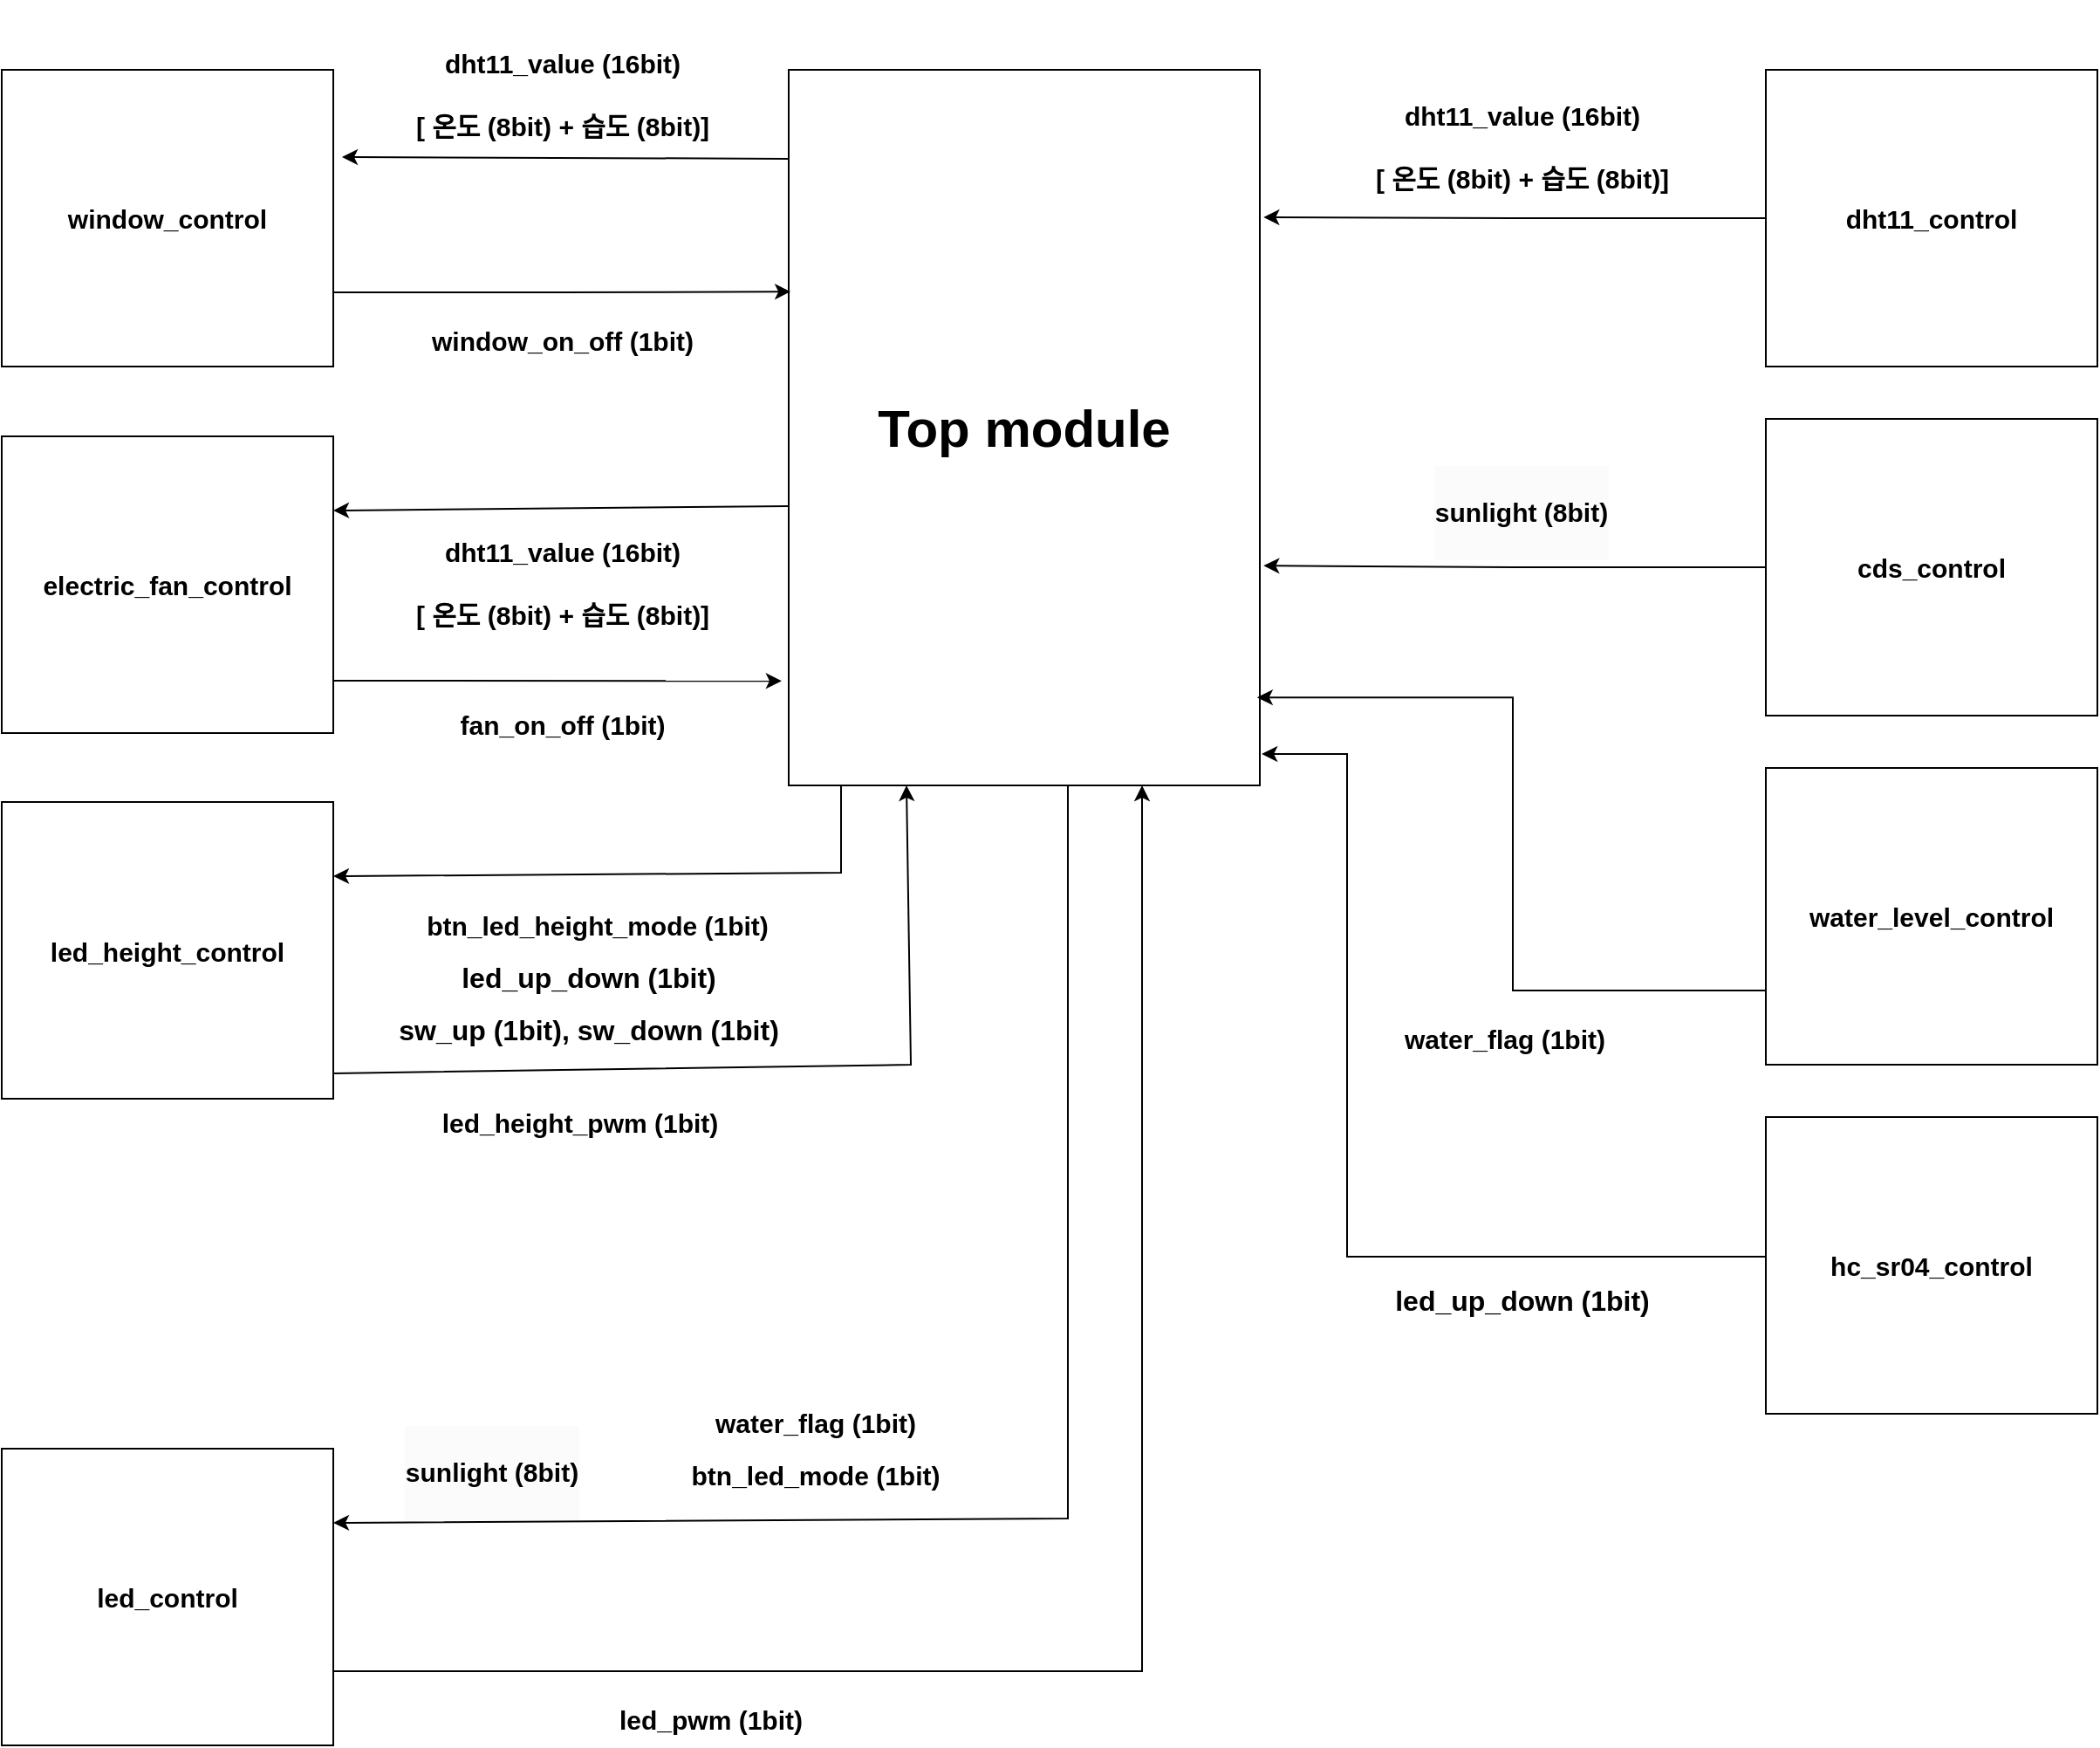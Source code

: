 <mxfile version="24.7.7">
  <diagram name="페이지-1" id="ERCywD1S1VB0S2RnE942">
    <mxGraphModel dx="2501" dy="746" grid="1" gridSize="10" guides="1" tooltips="1" connect="1" arrows="1" fold="1" page="1" pageScale="1" pageWidth="827" pageHeight="1169" math="0" shadow="0">
      <root>
        <mxCell id="0" />
        <mxCell id="1" parent="0" />
        <mxCell id="mhYBmBHg178xC_YXUhA_-1" value="&lt;font style=&quot;font-size: 30px;&quot;&gt;&lt;b&gt;Top module&lt;/b&gt;&lt;/font&gt;" style="rounded=0;whiteSpace=wrap;html=1;" parent="1" vertex="1">
          <mxGeometry x="-110" y="80" width="270" height="410" as="geometry" />
        </mxCell>
        <mxCell id="mhYBmBHg178xC_YXUhA_-2" value="&lt;font style=&quot;font-size: 15px;&quot;&gt;&lt;b&gt;dht11_control&lt;/b&gt;&lt;/font&gt;" style="rounded=0;whiteSpace=wrap;html=1;" parent="1" vertex="1">
          <mxGeometry x="450" y="80" width="190" height="170" as="geometry" />
        </mxCell>
        <mxCell id="mhYBmBHg178xC_YXUhA_-10" value="&lt;div&gt;&lt;font style=&quot;font-size: 15px;&quot;&gt;&lt;b&gt;&lt;br&gt;&lt;/b&gt;&lt;/font&gt;&lt;/div&gt;&lt;font style=&quot;font-size: 15px;&quot;&gt;&lt;b&gt;&lt;div&gt;&lt;font style=&quot;font-size: 15px;&quot;&gt;&lt;b&gt;dht11_value (16bit)&lt;/b&gt;&lt;/font&gt;&lt;/div&gt;&lt;div&gt;&lt;font style=&quot;font-size: 15px;&quot;&gt;&lt;b&gt;&lt;br&gt;&lt;/b&gt;&lt;/font&gt;&lt;/div&gt;&lt;div&gt;&lt;font style=&quot;font-size: 15px;&quot;&gt;&lt;b&gt;[ 온도 (8bit) + 습도 (8bit)]&lt;/b&gt;&lt;/font&gt;&lt;/div&gt;&lt;/b&gt;&lt;/font&gt;" style="text;html=1;align=center;verticalAlign=middle;resizable=0;points=[];autosize=1;strokeColor=none;fillColor=none;" parent="1" vertex="1">
          <mxGeometry x="210" y="70" width="200" height="90" as="geometry" />
        </mxCell>
        <mxCell id="mhYBmBHg178xC_YXUhA_-13" style="edgeStyle=orthogonalEdgeStyle;rounded=0;orthogonalLoop=1;jettySize=auto;html=1;entryX=1.008;entryY=0.206;entryDx=0;entryDy=0;entryPerimeter=0;" parent="1" source="mhYBmBHg178xC_YXUhA_-2" target="mhYBmBHg178xC_YXUhA_-1" edge="1">
          <mxGeometry relative="1" as="geometry" />
        </mxCell>
        <mxCell id="mhYBmBHg178xC_YXUhA_-15" value="&lt;span style=&quot;font-size: 15px;&quot;&gt;&lt;b&gt;cds_control&lt;/b&gt;&lt;/span&gt;" style="rounded=0;whiteSpace=wrap;html=1;" parent="1" vertex="1">
          <mxGeometry x="450" y="280" width="190" height="170" as="geometry" />
        </mxCell>
        <mxCell id="mhYBmBHg178xC_YXUhA_-16" style="edgeStyle=orthogonalEdgeStyle;rounded=0;orthogonalLoop=1;jettySize=auto;html=1;entryX=1.008;entryY=0.693;entryDx=0;entryDy=0;entryPerimeter=0;" parent="1" source="mhYBmBHg178xC_YXUhA_-15" target="mhYBmBHg178xC_YXUhA_-1" edge="1">
          <mxGeometry relative="1" as="geometry" />
        </mxCell>
        <mxCell id="mhYBmBHg178xC_YXUhA_-17" value="&lt;div style=&quot;forced-color-adjust: none; color: rgb(0, 0, 0); font-family: Helvetica; font-size: 15px; font-style: normal; font-variant-ligatures: normal; font-variant-caps: normal; font-weight: 700; letter-spacing: normal; orphans: 2; text-indent: 0px; text-transform: none; widows: 2; word-spacing: 0px; -webkit-text-stroke-width: 0px; white-space: nowrap; background-color: rgb(251, 251, 251); text-decoration-thickness: initial; text-decoration-style: initial; text-decoration-color: initial;&quot;&gt;&lt;font style=&quot;forced-color-adjust: none; font-size: 15px;&quot;&gt;&lt;b style=&quot;forced-color-adjust: none;&quot;&gt;&lt;br class=&quot;Apple-interchange-newline&quot;&gt;sunlight (8bit)&lt;/b&gt;&lt;/font&gt;&lt;/div&gt;&lt;div style=&quot;forced-color-adjust: none; color: rgb(0, 0, 0); font-family: Helvetica; font-size: 15px; font-style: normal; font-variant-ligatures: normal; font-variant-caps: normal; font-weight: 700; letter-spacing: normal; orphans: 2; text-indent: 0px; text-transform: none; widows: 2; word-spacing: 0px; -webkit-text-stroke-width: 0px; white-space: nowrap; background-color: rgb(251, 251, 251); text-decoration-thickness: initial; text-decoration-style: initial; text-decoration-color: initial;&quot;&gt;&lt;br&gt;&lt;/div&gt;" style="text;whiteSpace=wrap;html=1;align=center;" parent="1" vertex="1">
          <mxGeometry x="205" y="300" width="210" height="100" as="geometry" />
        </mxCell>
        <mxCell id="mhYBmBHg178xC_YXUhA_-19" value="&lt;span style=&quot;font-size: 15px;&quot;&gt;&lt;b&gt;water_level_control&lt;/b&gt;&lt;/span&gt;" style="rounded=0;whiteSpace=wrap;html=1;" parent="1" vertex="1">
          <mxGeometry x="450" y="480" width="190" height="170" as="geometry" />
        </mxCell>
        <mxCell id="mhYBmBHg178xC_YXUhA_-21" style="edgeStyle=orthogonalEdgeStyle;rounded=0;orthogonalLoop=1;jettySize=auto;html=1;exitX=0;exitY=0.75;exitDx=0;exitDy=0;entryX=0.994;entryY=0.877;entryDx=0;entryDy=0;entryPerimeter=0;" parent="1" source="mhYBmBHg178xC_YXUhA_-19" target="mhYBmBHg178xC_YXUhA_-1" edge="1">
          <mxGeometry relative="1" as="geometry" />
        </mxCell>
        <mxCell id="mhYBmBHg178xC_YXUhA_-22" value="&lt;b&gt;&lt;font style=&quot;font-size: 15px;&quot;&gt;water_flag (1bit)&lt;/font&gt;&lt;/b&gt;" style="text;html=1;align=center;verticalAlign=middle;resizable=0;points=[];autosize=1;strokeColor=none;fillColor=none;" parent="1" vertex="1">
          <mxGeometry x="230" y="620" width="140" height="30" as="geometry" />
        </mxCell>
        <mxCell id="mhYBmBHg178xC_YXUhA_-23" value="&lt;span style=&quot;font-size: 15px;&quot;&gt;&lt;b&gt;hc_sr04_control&lt;/b&gt;&lt;/span&gt;" style="rounded=0;whiteSpace=wrap;html=1;" parent="1" vertex="1">
          <mxGeometry x="450" y="680" width="190" height="170" as="geometry" />
        </mxCell>
        <mxCell id="mhYBmBHg178xC_YXUhA_-25" value="" style="endArrow=classic;html=1;rounded=0;entryX=1.004;entryY=0.956;entryDx=0;entryDy=0;entryPerimeter=0;" parent="1" target="mhYBmBHg178xC_YXUhA_-1" edge="1">
          <mxGeometry width="50" height="50" relative="1" as="geometry">
            <mxPoint x="450" y="760" as="sourcePoint" />
            <mxPoint x="500" y="710" as="targetPoint" />
            <Array as="points">
              <mxPoint x="210" y="760" />
              <mxPoint x="210" y="472" />
            </Array>
          </mxGeometry>
        </mxCell>
        <mxCell id="mhYBmBHg178xC_YXUhA_-26" value="&lt;b&gt;&lt;font style=&quot;font-size: 16px;&quot;&gt;led_up_down (1bit)&lt;/font&gt;&lt;/b&gt;" style="text;html=1;align=center;verticalAlign=middle;resizable=0;points=[];autosize=1;strokeColor=none;fillColor=none;" parent="1" vertex="1">
          <mxGeometry x="225" y="770" width="170" height="30" as="geometry" />
        </mxCell>
        <mxCell id="mhYBmBHg178xC_YXUhA_-27" value="&lt;span style=&quot;font-size: 15px;&quot;&gt;&lt;b&gt;window_control&lt;/b&gt;&lt;/span&gt;" style="rounded=0;whiteSpace=wrap;html=1;" parent="1" vertex="1">
          <mxGeometry x="-561" y="80" width="190" height="170" as="geometry" />
        </mxCell>
        <mxCell id="mhYBmBHg178xC_YXUhA_-28" value="" style="endArrow=classic;html=1;rounded=0;entryX=1.021;entryY=0.465;entryDx=0;entryDy=0;entryPerimeter=0;" parent="1" edge="1">
          <mxGeometry width="50" height="50" relative="1" as="geometry">
            <mxPoint x="-110" y="130.95" as="sourcePoint" />
            <mxPoint x="-366.01" y="130.0" as="targetPoint" />
          </mxGeometry>
        </mxCell>
        <mxCell id="mhYBmBHg178xC_YXUhA_-29" style="edgeStyle=orthogonalEdgeStyle;rounded=0;orthogonalLoop=1;jettySize=auto;html=1;exitX=1;exitY=0.75;exitDx=0;exitDy=0;entryX=0.004;entryY=0.31;entryDx=0;entryDy=0;entryPerimeter=0;" parent="1" source="mhYBmBHg178xC_YXUhA_-27" target="mhYBmBHg178xC_YXUhA_-1" edge="1">
          <mxGeometry relative="1" as="geometry" />
        </mxCell>
        <mxCell id="mhYBmBHg178xC_YXUhA_-30" value="&lt;div&gt;&lt;font style=&quot;font-size: 15px;&quot;&gt;&lt;b&gt;&lt;br&gt;&lt;/b&gt;&lt;/font&gt;&lt;/div&gt;&lt;font style=&quot;font-size: 15px;&quot;&gt;&lt;b&gt;&lt;div&gt;&lt;font style=&quot;font-size: 15px;&quot;&gt;&lt;b&gt;dht11_value (16bit)&lt;/b&gt;&lt;/font&gt;&lt;/div&gt;&lt;div&gt;&lt;font style=&quot;font-size: 15px;&quot;&gt;&lt;b&gt;&lt;br&gt;&lt;/b&gt;&lt;/font&gt;&lt;/div&gt;&lt;div&gt;&lt;font style=&quot;font-size: 15px;&quot;&gt;&lt;b&gt;[ 온도 (8bit) + 습도 (8bit)]&lt;/b&gt;&lt;/font&gt;&lt;/div&gt;&lt;/b&gt;&lt;/font&gt;" style="text;html=1;align=center;verticalAlign=middle;resizable=0;points=[];autosize=1;strokeColor=none;fillColor=none;" parent="1" vertex="1">
          <mxGeometry x="-340" y="40" width="200" height="90" as="geometry" />
        </mxCell>
        <mxCell id="mhYBmBHg178xC_YXUhA_-31" value="&lt;font style=&quot;font-size: 15px;&quot;&gt;&lt;b&gt;window_on_off (1bit)&lt;/b&gt;&lt;/font&gt;" style="text;html=1;align=center;verticalAlign=middle;resizable=0;points=[];autosize=1;strokeColor=none;fillColor=none;" parent="1" vertex="1">
          <mxGeometry x="-325" y="220" width="170" height="30" as="geometry" />
        </mxCell>
        <mxCell id="mhYBmBHg178xC_YXUhA_-32" value="&lt;span style=&quot;font-size: 15px;&quot;&gt;&lt;b&gt;electric_fan_control&lt;/b&gt;&lt;/span&gt;" style="rounded=0;whiteSpace=wrap;html=1;" parent="1" vertex="1">
          <mxGeometry x="-561" y="290" width="190" height="170" as="geometry" />
        </mxCell>
        <mxCell id="mhYBmBHg178xC_YXUhA_-33" value="" style="endArrow=classic;html=1;rounded=0;entryX=1;entryY=0.25;entryDx=0;entryDy=0;" parent="1" target="mhYBmBHg178xC_YXUhA_-32" edge="1">
          <mxGeometry width="50" height="50" relative="1" as="geometry">
            <mxPoint x="-110" y="330" as="sourcePoint" />
            <mxPoint x="-60" y="280" as="targetPoint" />
          </mxGeometry>
        </mxCell>
        <mxCell id="mhYBmBHg178xC_YXUhA_-34" value="&lt;div&gt;&lt;font style=&quot;font-size: 15px;&quot;&gt;&lt;b&gt;&lt;br&gt;&lt;/b&gt;&lt;/font&gt;&lt;/div&gt;&lt;font style=&quot;font-size: 15px;&quot;&gt;&lt;b&gt;&lt;div&gt;&lt;font style=&quot;font-size: 15px;&quot;&gt;&lt;b&gt;dht11_value (16bit)&lt;/b&gt;&lt;/font&gt;&lt;/div&gt;&lt;div&gt;&lt;font style=&quot;font-size: 15px;&quot;&gt;&lt;b&gt;&lt;br&gt;&lt;/b&gt;&lt;/font&gt;&lt;/div&gt;&lt;div&gt;&lt;font style=&quot;font-size: 15px;&quot;&gt;&lt;b&gt;[ 온도 (8bit) + 습도 (8bit)]&lt;/b&gt;&lt;/font&gt;&lt;/div&gt;&lt;/b&gt;&lt;/font&gt;" style="text;html=1;align=center;verticalAlign=middle;resizable=0;points=[];autosize=1;strokeColor=none;fillColor=none;" parent="1" vertex="1">
          <mxGeometry x="-340" y="320" width="200" height="90" as="geometry" />
        </mxCell>
        <mxCell id="mhYBmBHg178xC_YXUhA_-35" value="" style="endArrow=classic;html=1;rounded=0;entryX=-0.015;entryY=0.854;entryDx=0;entryDy=0;entryPerimeter=0;" parent="1" target="mhYBmBHg178xC_YXUhA_-1" edge="1">
          <mxGeometry width="50" height="50" relative="1" as="geometry">
            <mxPoint x="-371" y="430" as="sourcePoint" />
            <mxPoint x="-321" y="380" as="targetPoint" />
          </mxGeometry>
        </mxCell>
        <mxCell id="mhYBmBHg178xC_YXUhA_-36" value="&lt;b&gt;&lt;font style=&quot;font-size: 15px;&quot;&gt;fan_on_off (1bit)&lt;/font&gt;&lt;/b&gt;" style="text;html=1;align=center;verticalAlign=middle;resizable=0;points=[];autosize=1;strokeColor=none;fillColor=none;" parent="1" vertex="1">
          <mxGeometry x="-310" y="440" width="140" height="30" as="geometry" />
        </mxCell>
        <mxCell id="mhYBmBHg178xC_YXUhA_-37" value="&lt;span style=&quot;font-size: 15px;&quot;&gt;&lt;b&gt;led_height_control&lt;/b&gt;&lt;/span&gt;" style="rounded=0;whiteSpace=wrap;html=1;" parent="1" vertex="1">
          <mxGeometry x="-561" y="499.5" width="190" height="170" as="geometry" />
        </mxCell>
        <mxCell id="mhYBmBHg178xC_YXUhA_-38" value="" style="endArrow=classic;html=1;rounded=0;entryX=1;entryY=0.25;entryDx=0;entryDy=0;" parent="1" target="mhYBmBHg178xC_YXUhA_-37" edge="1">
          <mxGeometry width="50" height="50" relative="1" as="geometry">
            <mxPoint x="-80" y="490" as="sourcePoint" />
            <mxPoint x="-30" y="440" as="targetPoint" />
            <Array as="points">
              <mxPoint x="-80" y="540" />
            </Array>
          </mxGeometry>
        </mxCell>
        <mxCell id="mhYBmBHg178xC_YXUhA_-39" value="&lt;font style=&quot;font-size: 15px;&quot;&gt;&lt;b&gt;btn_led_height_mode (1bit)&lt;/b&gt;&lt;/font&gt;" style="text;html=1;align=center;verticalAlign=middle;resizable=0;points=[];autosize=1;strokeColor=none;fillColor=none;" parent="1" vertex="1">
          <mxGeometry x="-330" y="555" width="220" height="30" as="geometry" />
        </mxCell>
        <mxCell id="mhYBmBHg178xC_YXUhA_-40" value="&lt;b&gt;&lt;font style=&quot;font-size: 16px;&quot;&gt;led_up_down (1bit)&lt;/font&gt;&lt;/b&gt;" style="text;html=1;align=center;verticalAlign=middle;resizable=0;points=[];autosize=1;strokeColor=none;fillColor=none;" parent="1" vertex="1">
          <mxGeometry x="-310" y="585" width="170" height="30" as="geometry" />
        </mxCell>
        <mxCell id="mhYBmBHg178xC_YXUhA_-41" value="&lt;span style=&quot;font-size: 16px;&quot;&gt;&lt;b&gt;sw_up (1bit), sw_down (1bit)&lt;/b&gt;&lt;/span&gt;" style="text;html=1;align=center;verticalAlign=middle;resizable=0;points=[];autosize=1;strokeColor=none;fillColor=none;" parent="1" vertex="1">
          <mxGeometry x="-345" y="615" width="240" height="30" as="geometry" />
        </mxCell>
        <mxCell id="mhYBmBHg178xC_YXUhA_-42" value="" style="endArrow=classic;html=1;rounded=0;entryX=0.25;entryY=1;entryDx=0;entryDy=0;" parent="1" target="mhYBmBHg178xC_YXUhA_-1" edge="1">
          <mxGeometry width="50" height="50" relative="1" as="geometry">
            <mxPoint x="-371" y="655" as="sourcePoint" />
            <mxPoint x="-321" y="605" as="targetPoint" />
            <Array as="points">
              <mxPoint x="-40" y="650" />
            </Array>
          </mxGeometry>
        </mxCell>
        <mxCell id="mhYBmBHg178xC_YXUhA_-44" value="&lt;b&gt;&lt;font style=&quot;font-size: 15px;&quot;&gt;led_height_pwm (1bit)&lt;/font&gt;&lt;/b&gt;" style="text;html=1;align=center;verticalAlign=middle;resizable=0;points=[];autosize=1;strokeColor=none;fillColor=none;" parent="1" vertex="1">
          <mxGeometry x="-320" y="668" width="180" height="30" as="geometry" />
        </mxCell>
        <mxCell id="mhYBmBHg178xC_YXUhA_-51" style="edgeStyle=orthogonalEdgeStyle;rounded=0;orthogonalLoop=1;jettySize=auto;html=1;exitX=1;exitY=0.75;exitDx=0;exitDy=0;entryX=0.75;entryY=1;entryDx=0;entryDy=0;" parent="1" source="mhYBmBHg178xC_YXUhA_-45" target="mhYBmBHg178xC_YXUhA_-1" edge="1">
          <mxGeometry relative="1" as="geometry" />
        </mxCell>
        <mxCell id="mhYBmBHg178xC_YXUhA_-45" value="&lt;span style=&quot;font-size: 15px;&quot;&gt;&lt;b&gt;led_control&lt;/b&gt;&lt;/span&gt;" style="rounded=0;whiteSpace=wrap;html=1;" parent="1" vertex="1">
          <mxGeometry x="-561" y="870" width="190" height="170" as="geometry" />
        </mxCell>
        <mxCell id="mhYBmBHg178xC_YXUhA_-46" value="" style="endArrow=classic;html=1;rounded=0;entryX=1;entryY=0.25;entryDx=0;entryDy=0;" parent="1" target="mhYBmBHg178xC_YXUhA_-45" edge="1">
          <mxGeometry width="50" height="50" relative="1" as="geometry">
            <mxPoint x="50" y="490" as="sourcePoint" />
            <mxPoint x="100" y="440" as="targetPoint" />
            <Array as="points">
              <mxPoint x="50" y="910" />
            </Array>
          </mxGeometry>
        </mxCell>
        <mxCell id="mhYBmBHg178xC_YXUhA_-48" value="&lt;div style=&quot;forced-color-adjust: none; color: rgb(0, 0, 0); font-family: Helvetica; font-size: 15px; font-style: normal; font-variant-ligatures: normal; font-variant-caps: normal; font-weight: 700; letter-spacing: normal; orphans: 2; text-indent: 0px; text-transform: none; widows: 2; word-spacing: 0px; -webkit-text-stroke-width: 0px; white-space: nowrap; background-color: rgb(251, 251, 251); text-decoration-thickness: initial; text-decoration-style: initial; text-decoration-color: initial;&quot;&gt;&lt;font style=&quot;forced-color-adjust: none; font-size: 15px;&quot;&gt;&lt;b style=&quot;forced-color-adjust: none;&quot;&gt;&lt;br class=&quot;Apple-interchange-newline&quot;&gt;sunlight (8bit)&lt;/b&gt;&lt;/font&gt;&lt;/div&gt;&lt;div style=&quot;forced-color-adjust: none; color: rgb(0, 0, 0); font-family: Helvetica; font-size: 15px; font-style: normal; font-variant-ligatures: normal; font-variant-caps: normal; font-weight: 700; letter-spacing: normal; orphans: 2; text-indent: 0px; text-transform: none; widows: 2; word-spacing: 0px; -webkit-text-stroke-width: 0px; white-space: nowrap; background-color: rgb(251, 251, 251); text-decoration-thickness: initial; text-decoration-style: initial; text-decoration-color: initial;&quot;&gt;&lt;br&gt;&lt;/div&gt;" style="text;whiteSpace=wrap;html=1;align=center;" parent="1" vertex="1">
          <mxGeometry x="-340" y="850" width="120" height="60" as="geometry" />
        </mxCell>
        <mxCell id="mhYBmBHg178xC_YXUhA_-49" value="&lt;b&gt;&lt;font style=&quot;font-size: 15px;&quot;&gt;btn_led_mode (1bit)&lt;/font&gt;&lt;/b&gt;" style="text;html=1;align=center;verticalAlign=middle;resizable=0;points=[];autosize=1;strokeColor=none;fillColor=none;" parent="1" vertex="1">
          <mxGeometry x="-180" y="870" width="170" height="30" as="geometry" />
        </mxCell>
        <mxCell id="mhYBmBHg178xC_YXUhA_-50" value="&lt;b&gt;&lt;font style=&quot;font-size: 15px;&quot;&gt;water_flag (1bit)&lt;/font&gt;&lt;/b&gt;" style="text;html=1;align=center;verticalAlign=middle;resizable=0;points=[];autosize=1;strokeColor=none;fillColor=none;" parent="1" vertex="1">
          <mxGeometry x="-165" y="840" width="140" height="30" as="geometry" />
        </mxCell>
        <mxCell id="mhYBmBHg178xC_YXUhA_-52" value="&lt;b&gt;&lt;font style=&quot;font-size: 15px;&quot;&gt;led_pwm (1bit)&lt;/font&gt;&lt;/b&gt;" style="text;html=1;align=center;verticalAlign=middle;resizable=0;points=[];autosize=1;strokeColor=none;fillColor=none;" parent="1" vertex="1">
          <mxGeometry x="-220" y="1010" width="130" height="30" as="geometry" />
        </mxCell>
      </root>
    </mxGraphModel>
  </diagram>
</mxfile>
